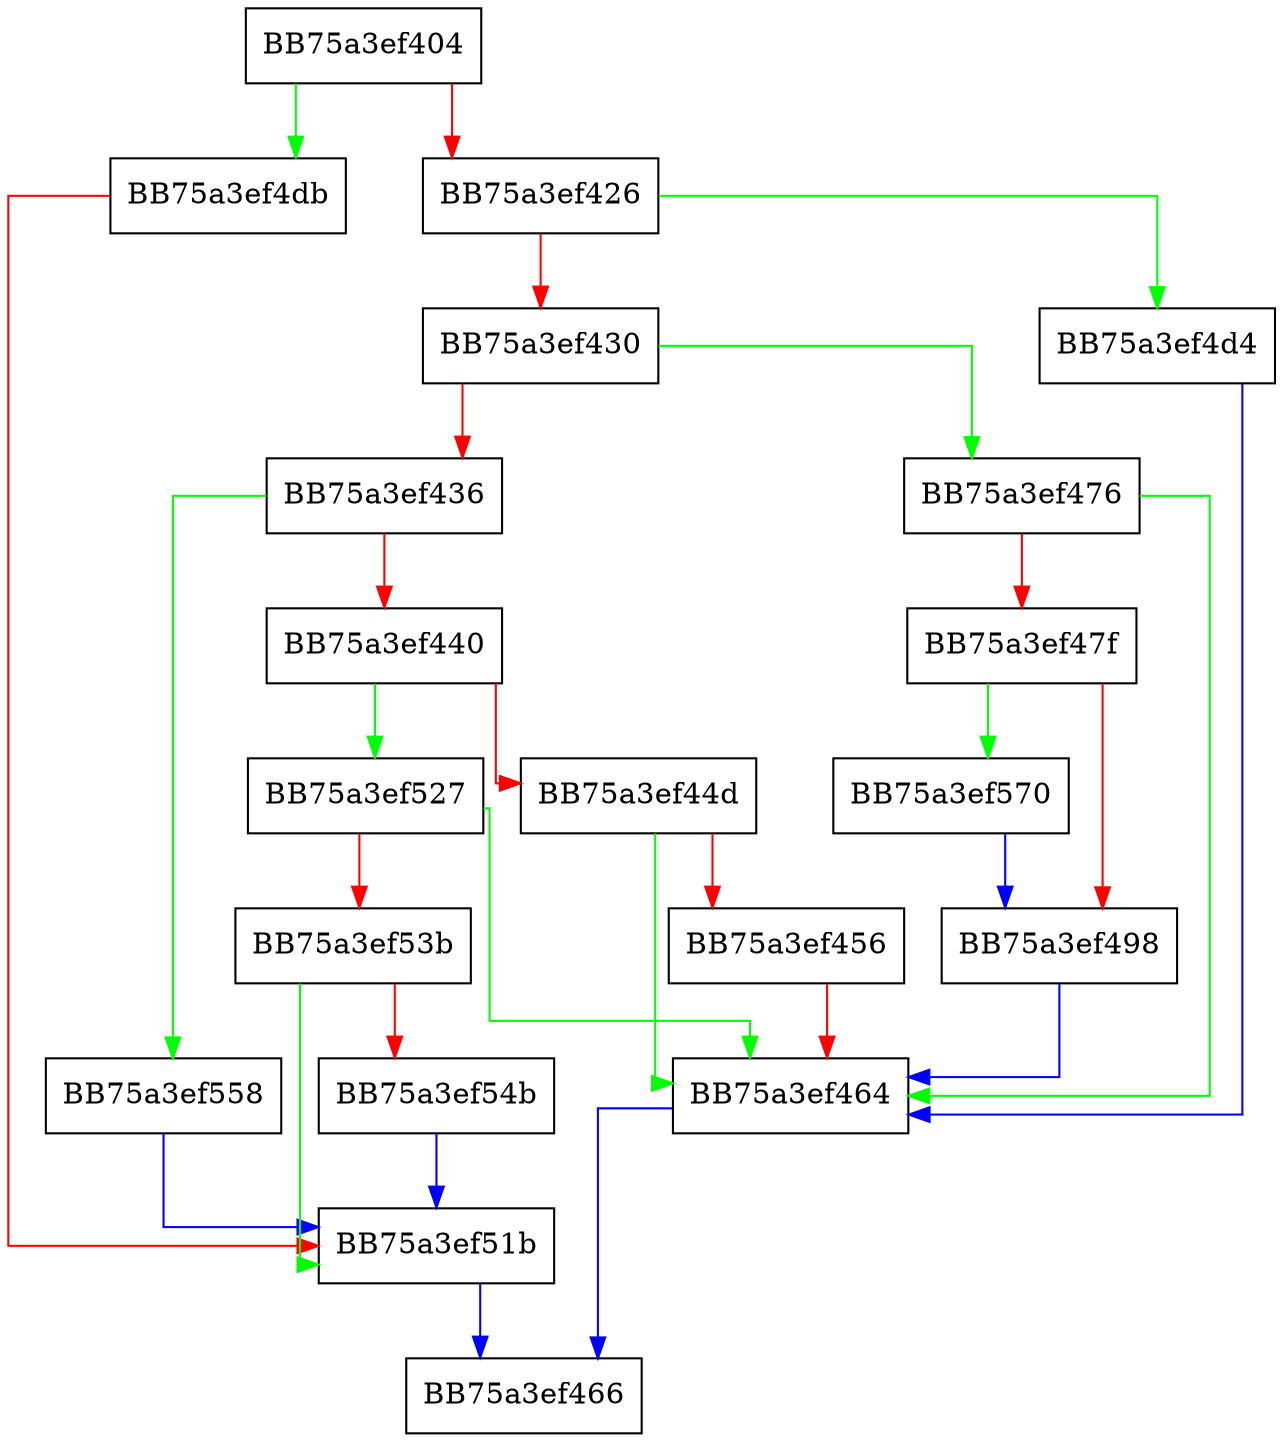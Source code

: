 digraph call_scan1_method {
  node [shape="box"];
  graph [splines=ortho];
  BB75a3ef404 -> BB75a3ef4db [color="green"];
  BB75a3ef404 -> BB75a3ef426 [color="red"];
  BB75a3ef426 -> BB75a3ef4d4 [color="green"];
  BB75a3ef426 -> BB75a3ef430 [color="red"];
  BB75a3ef430 -> BB75a3ef476 [color="green"];
  BB75a3ef430 -> BB75a3ef436 [color="red"];
  BB75a3ef436 -> BB75a3ef558 [color="green"];
  BB75a3ef436 -> BB75a3ef440 [color="red"];
  BB75a3ef440 -> BB75a3ef527 [color="green"];
  BB75a3ef440 -> BB75a3ef44d [color="red"];
  BB75a3ef44d -> BB75a3ef464 [color="green"];
  BB75a3ef44d -> BB75a3ef456 [color="red"];
  BB75a3ef456 -> BB75a3ef464 [color="red"];
  BB75a3ef464 -> BB75a3ef466 [color="blue"];
  BB75a3ef476 -> BB75a3ef464 [color="green"];
  BB75a3ef476 -> BB75a3ef47f [color="red"];
  BB75a3ef47f -> BB75a3ef570 [color="green"];
  BB75a3ef47f -> BB75a3ef498 [color="red"];
  BB75a3ef498 -> BB75a3ef464 [color="blue"];
  BB75a3ef4d4 -> BB75a3ef464 [color="blue"];
  BB75a3ef4db -> BB75a3ef51b [color="red"];
  BB75a3ef51b -> BB75a3ef466 [color="blue"];
  BB75a3ef527 -> BB75a3ef464 [color="green"];
  BB75a3ef527 -> BB75a3ef53b [color="red"];
  BB75a3ef53b -> BB75a3ef51b [color="green"];
  BB75a3ef53b -> BB75a3ef54b [color="red"];
  BB75a3ef54b -> BB75a3ef51b [color="blue"];
  BB75a3ef558 -> BB75a3ef51b [color="blue"];
  BB75a3ef570 -> BB75a3ef498 [color="blue"];
}